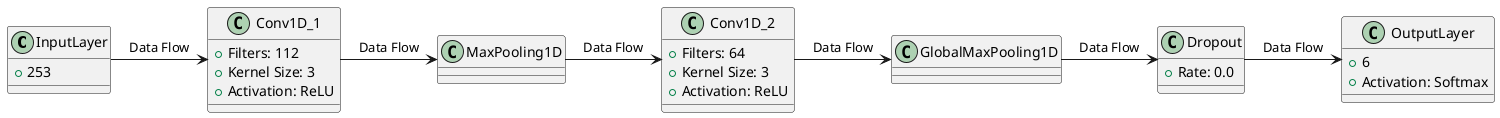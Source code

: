 @startuml
class InputLayer {
    +253
}

class Conv1D_1 {
    +Filters: 112
    +Kernel Size: 3
    +Activation: ReLU
}

class Conv1D_2 {
    +Filters: 64
    +Kernel Size: 3
    +Activation: ReLU
}

class Dropout {
    +Rate: 0.0
}

class OutputLayer {
    + 6
    +Activation: Softmax
}

InputLayer -right-> Conv1D_1 : "Data Flow"
Conv1D_1 -right-> MaxPooling1D : "Data Flow"
MaxPooling1D -right-> Conv1D_2 : "Data Flow"
Conv1D_2 -right-> GlobalMaxPooling1D : "Data Flow"
GlobalMaxPooling1D -right-> Dropout : "Data Flow"
Dropout -right-> OutputLayer : "Data Flow"

@enduml
